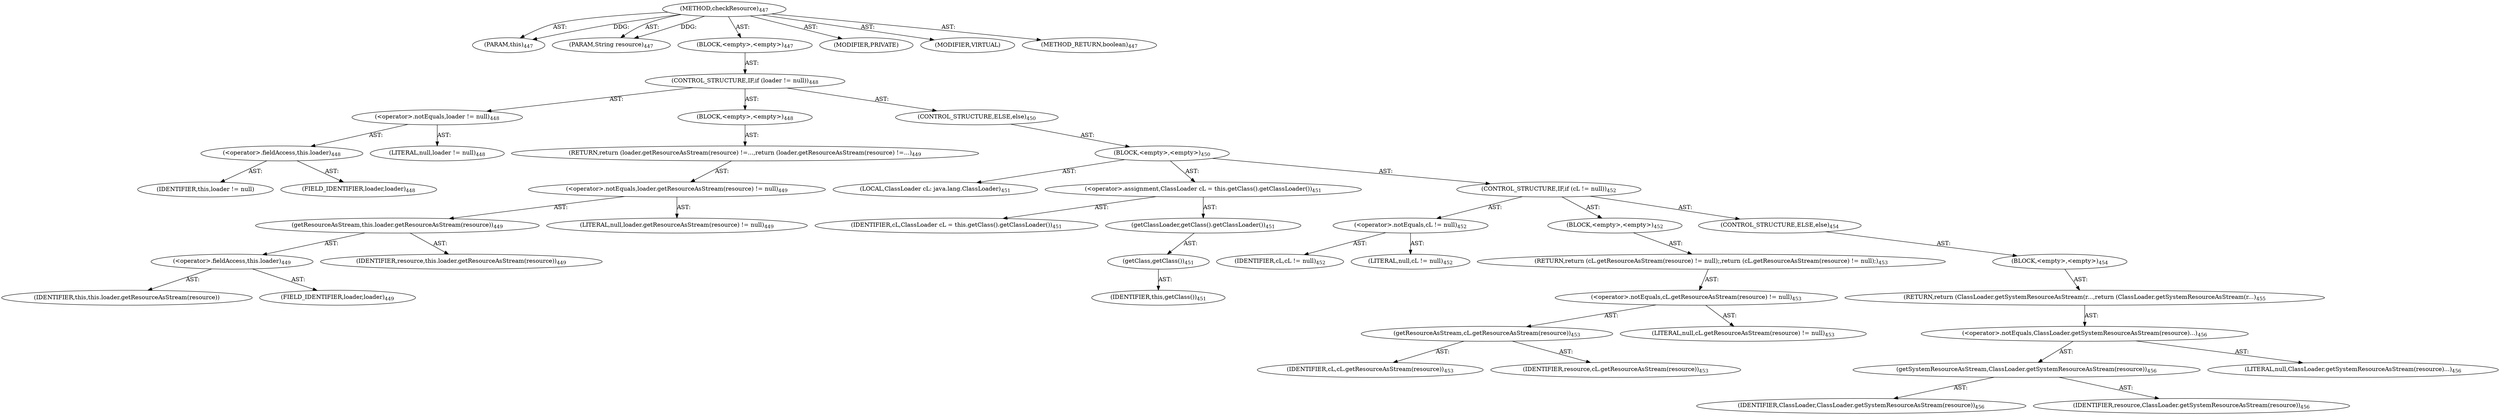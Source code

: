 digraph "checkResource" {  
"111669149713" [label = <(METHOD,checkResource)<SUB>447</SUB>> ]
"115964117009" [label = <(PARAM,this)<SUB>447</SUB>> ]
"115964117026" [label = <(PARAM,String resource)<SUB>447</SUB>> ]
"25769803847" [label = <(BLOCK,&lt;empty&gt;,&lt;empty&gt;)<SUB>447</SUB>> ]
"47244640304" [label = <(CONTROL_STRUCTURE,IF,if (loader != null))<SUB>448</SUB>> ]
"30064771374" [label = <(&lt;operator&gt;.notEquals,loader != null)<SUB>448</SUB>> ]
"30064771375" [label = <(&lt;operator&gt;.fieldAccess,this.loader)<SUB>448</SUB>> ]
"68719476961" [label = <(IDENTIFIER,this,loader != null)> ]
"55834574934" [label = <(FIELD_IDENTIFIER,loader,loader)<SUB>448</SUB>> ]
"90194313292" [label = <(LITERAL,null,loader != null)<SUB>448</SUB>> ]
"25769803848" [label = <(BLOCK,&lt;empty&gt;,&lt;empty&gt;)<SUB>448</SUB>> ]
"146028888085" [label = <(RETURN,return (loader.getResourceAsStream(resource) !=...,return (loader.getResourceAsStream(resource) !=...)<SUB>449</SUB>> ]
"30064771376" [label = <(&lt;operator&gt;.notEquals,loader.getResourceAsStream(resource) != null)<SUB>449</SUB>> ]
"30064771377" [label = <(getResourceAsStream,this.loader.getResourceAsStream(resource))<SUB>449</SUB>> ]
"30064771378" [label = <(&lt;operator&gt;.fieldAccess,this.loader)<SUB>449</SUB>> ]
"68719476962" [label = <(IDENTIFIER,this,this.loader.getResourceAsStream(resource))> ]
"55834574935" [label = <(FIELD_IDENTIFIER,loader,loader)<SUB>449</SUB>> ]
"68719476963" [label = <(IDENTIFIER,resource,this.loader.getResourceAsStream(resource))<SUB>449</SUB>> ]
"90194313293" [label = <(LITERAL,null,loader.getResourceAsStream(resource) != null)<SUB>449</SUB>> ]
"47244640305" [label = <(CONTROL_STRUCTURE,ELSE,else)<SUB>450</SUB>> ]
"25769803849" [label = <(BLOCK,&lt;empty&gt;,&lt;empty&gt;)<SUB>450</SUB>> ]
"94489280526" [label = <(LOCAL,ClassLoader cL: java.lang.ClassLoader)<SUB>451</SUB>> ]
"30064771379" [label = <(&lt;operator&gt;.assignment,ClassLoader cL = this.getClass().getClassLoader())<SUB>451</SUB>> ]
"68719476964" [label = <(IDENTIFIER,cL,ClassLoader cL = this.getClass().getClassLoader())<SUB>451</SUB>> ]
"30064771380" [label = <(getClassLoader,getClass().getClassLoader())<SUB>451</SUB>> ]
"30064771381" [label = <(getClass,getClass())<SUB>451</SUB>> ]
"68719476791" [label = <(IDENTIFIER,this,getClass())<SUB>451</SUB>> ]
"47244640306" [label = <(CONTROL_STRUCTURE,IF,if (cL != null))<SUB>452</SUB>> ]
"30064771382" [label = <(&lt;operator&gt;.notEquals,cL != null)<SUB>452</SUB>> ]
"68719476965" [label = <(IDENTIFIER,cL,cL != null)<SUB>452</SUB>> ]
"90194313294" [label = <(LITERAL,null,cL != null)<SUB>452</SUB>> ]
"25769803850" [label = <(BLOCK,&lt;empty&gt;,&lt;empty&gt;)<SUB>452</SUB>> ]
"146028888086" [label = <(RETURN,return (cL.getResourceAsStream(resource) != null);,return (cL.getResourceAsStream(resource) != null);)<SUB>453</SUB>> ]
"30064771383" [label = <(&lt;operator&gt;.notEquals,cL.getResourceAsStream(resource) != null)<SUB>453</SUB>> ]
"30064771384" [label = <(getResourceAsStream,cL.getResourceAsStream(resource))<SUB>453</SUB>> ]
"68719476966" [label = <(IDENTIFIER,cL,cL.getResourceAsStream(resource))<SUB>453</SUB>> ]
"68719476967" [label = <(IDENTIFIER,resource,cL.getResourceAsStream(resource))<SUB>453</SUB>> ]
"90194313295" [label = <(LITERAL,null,cL.getResourceAsStream(resource) != null)<SUB>453</SUB>> ]
"47244640307" [label = <(CONTROL_STRUCTURE,ELSE,else)<SUB>454</SUB>> ]
"25769803851" [label = <(BLOCK,&lt;empty&gt;,&lt;empty&gt;)<SUB>454</SUB>> ]
"146028888087" [label = <(RETURN,return (ClassLoader.getSystemResourceAsStream(r...,return (ClassLoader.getSystemResourceAsStream(r...)<SUB>455</SUB>> ]
"30064771385" [label = <(&lt;operator&gt;.notEquals,ClassLoader.getSystemResourceAsStream(resource)...)<SUB>456</SUB>> ]
"30064771386" [label = <(getSystemResourceAsStream,ClassLoader.getSystemResourceAsStream(resource))<SUB>456</SUB>> ]
"68719476968" [label = <(IDENTIFIER,ClassLoader,ClassLoader.getSystemResourceAsStream(resource))<SUB>456</SUB>> ]
"68719476969" [label = <(IDENTIFIER,resource,ClassLoader.getSystemResourceAsStream(resource))<SUB>456</SUB>> ]
"90194313296" [label = <(LITERAL,null,ClassLoader.getSystemResourceAsStream(resource)...)<SUB>456</SUB>> ]
"133143986221" [label = <(MODIFIER,PRIVATE)> ]
"133143986222" [label = <(MODIFIER,VIRTUAL)> ]
"128849018897" [label = <(METHOD_RETURN,boolean)<SUB>447</SUB>> ]
  "111669149713" -> "115964117009"  [ label = "AST: "] 
  "111669149713" -> "115964117026"  [ label = "AST: "] 
  "111669149713" -> "25769803847"  [ label = "AST: "] 
  "111669149713" -> "133143986221"  [ label = "AST: "] 
  "111669149713" -> "133143986222"  [ label = "AST: "] 
  "111669149713" -> "128849018897"  [ label = "AST: "] 
  "25769803847" -> "47244640304"  [ label = "AST: "] 
  "47244640304" -> "30064771374"  [ label = "AST: "] 
  "47244640304" -> "25769803848"  [ label = "AST: "] 
  "47244640304" -> "47244640305"  [ label = "AST: "] 
  "30064771374" -> "30064771375"  [ label = "AST: "] 
  "30064771374" -> "90194313292"  [ label = "AST: "] 
  "30064771375" -> "68719476961"  [ label = "AST: "] 
  "30064771375" -> "55834574934"  [ label = "AST: "] 
  "25769803848" -> "146028888085"  [ label = "AST: "] 
  "146028888085" -> "30064771376"  [ label = "AST: "] 
  "30064771376" -> "30064771377"  [ label = "AST: "] 
  "30064771376" -> "90194313293"  [ label = "AST: "] 
  "30064771377" -> "30064771378"  [ label = "AST: "] 
  "30064771377" -> "68719476963"  [ label = "AST: "] 
  "30064771378" -> "68719476962"  [ label = "AST: "] 
  "30064771378" -> "55834574935"  [ label = "AST: "] 
  "47244640305" -> "25769803849"  [ label = "AST: "] 
  "25769803849" -> "94489280526"  [ label = "AST: "] 
  "25769803849" -> "30064771379"  [ label = "AST: "] 
  "25769803849" -> "47244640306"  [ label = "AST: "] 
  "30064771379" -> "68719476964"  [ label = "AST: "] 
  "30064771379" -> "30064771380"  [ label = "AST: "] 
  "30064771380" -> "30064771381"  [ label = "AST: "] 
  "30064771381" -> "68719476791"  [ label = "AST: "] 
  "47244640306" -> "30064771382"  [ label = "AST: "] 
  "47244640306" -> "25769803850"  [ label = "AST: "] 
  "47244640306" -> "47244640307"  [ label = "AST: "] 
  "30064771382" -> "68719476965"  [ label = "AST: "] 
  "30064771382" -> "90194313294"  [ label = "AST: "] 
  "25769803850" -> "146028888086"  [ label = "AST: "] 
  "146028888086" -> "30064771383"  [ label = "AST: "] 
  "30064771383" -> "30064771384"  [ label = "AST: "] 
  "30064771383" -> "90194313295"  [ label = "AST: "] 
  "30064771384" -> "68719476966"  [ label = "AST: "] 
  "30064771384" -> "68719476967"  [ label = "AST: "] 
  "47244640307" -> "25769803851"  [ label = "AST: "] 
  "25769803851" -> "146028888087"  [ label = "AST: "] 
  "146028888087" -> "30064771385"  [ label = "AST: "] 
  "30064771385" -> "30064771386"  [ label = "AST: "] 
  "30064771385" -> "90194313296"  [ label = "AST: "] 
  "30064771386" -> "68719476968"  [ label = "AST: "] 
  "30064771386" -> "68719476969"  [ label = "AST: "] 
  "111669149713" -> "115964117009"  [ label = "DDG: "] 
  "111669149713" -> "115964117026"  [ label = "DDG: "] 
}
